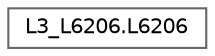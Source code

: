 digraph "Graphical Class Hierarchy"
{
 // LATEX_PDF_SIZE
  bgcolor="transparent";
  edge [fontname=Helvetica,fontsize=10,labelfontname=Helvetica,labelfontsize=10];
  node [fontname=Helvetica,fontsize=10,shape=box,height=0.2,width=0.4];
  rankdir="LR";
  Node0 [id="Node000000",label="L3_L6206.L6206",height=0.2,width=0.4,color="grey40", fillcolor="white", style="filled",URL="$class_l3___l6206_1_1_l6206.html",tooltip=" "];
}
